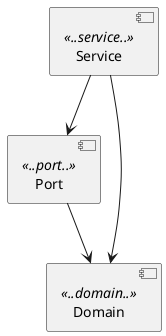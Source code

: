 @startuml
[Port] <<..port..>> as port
[Service] <<..service..>> as service
[Domain] <<..domain..>> as domain

port --> domain
service --> port
service --> domain
@enduml